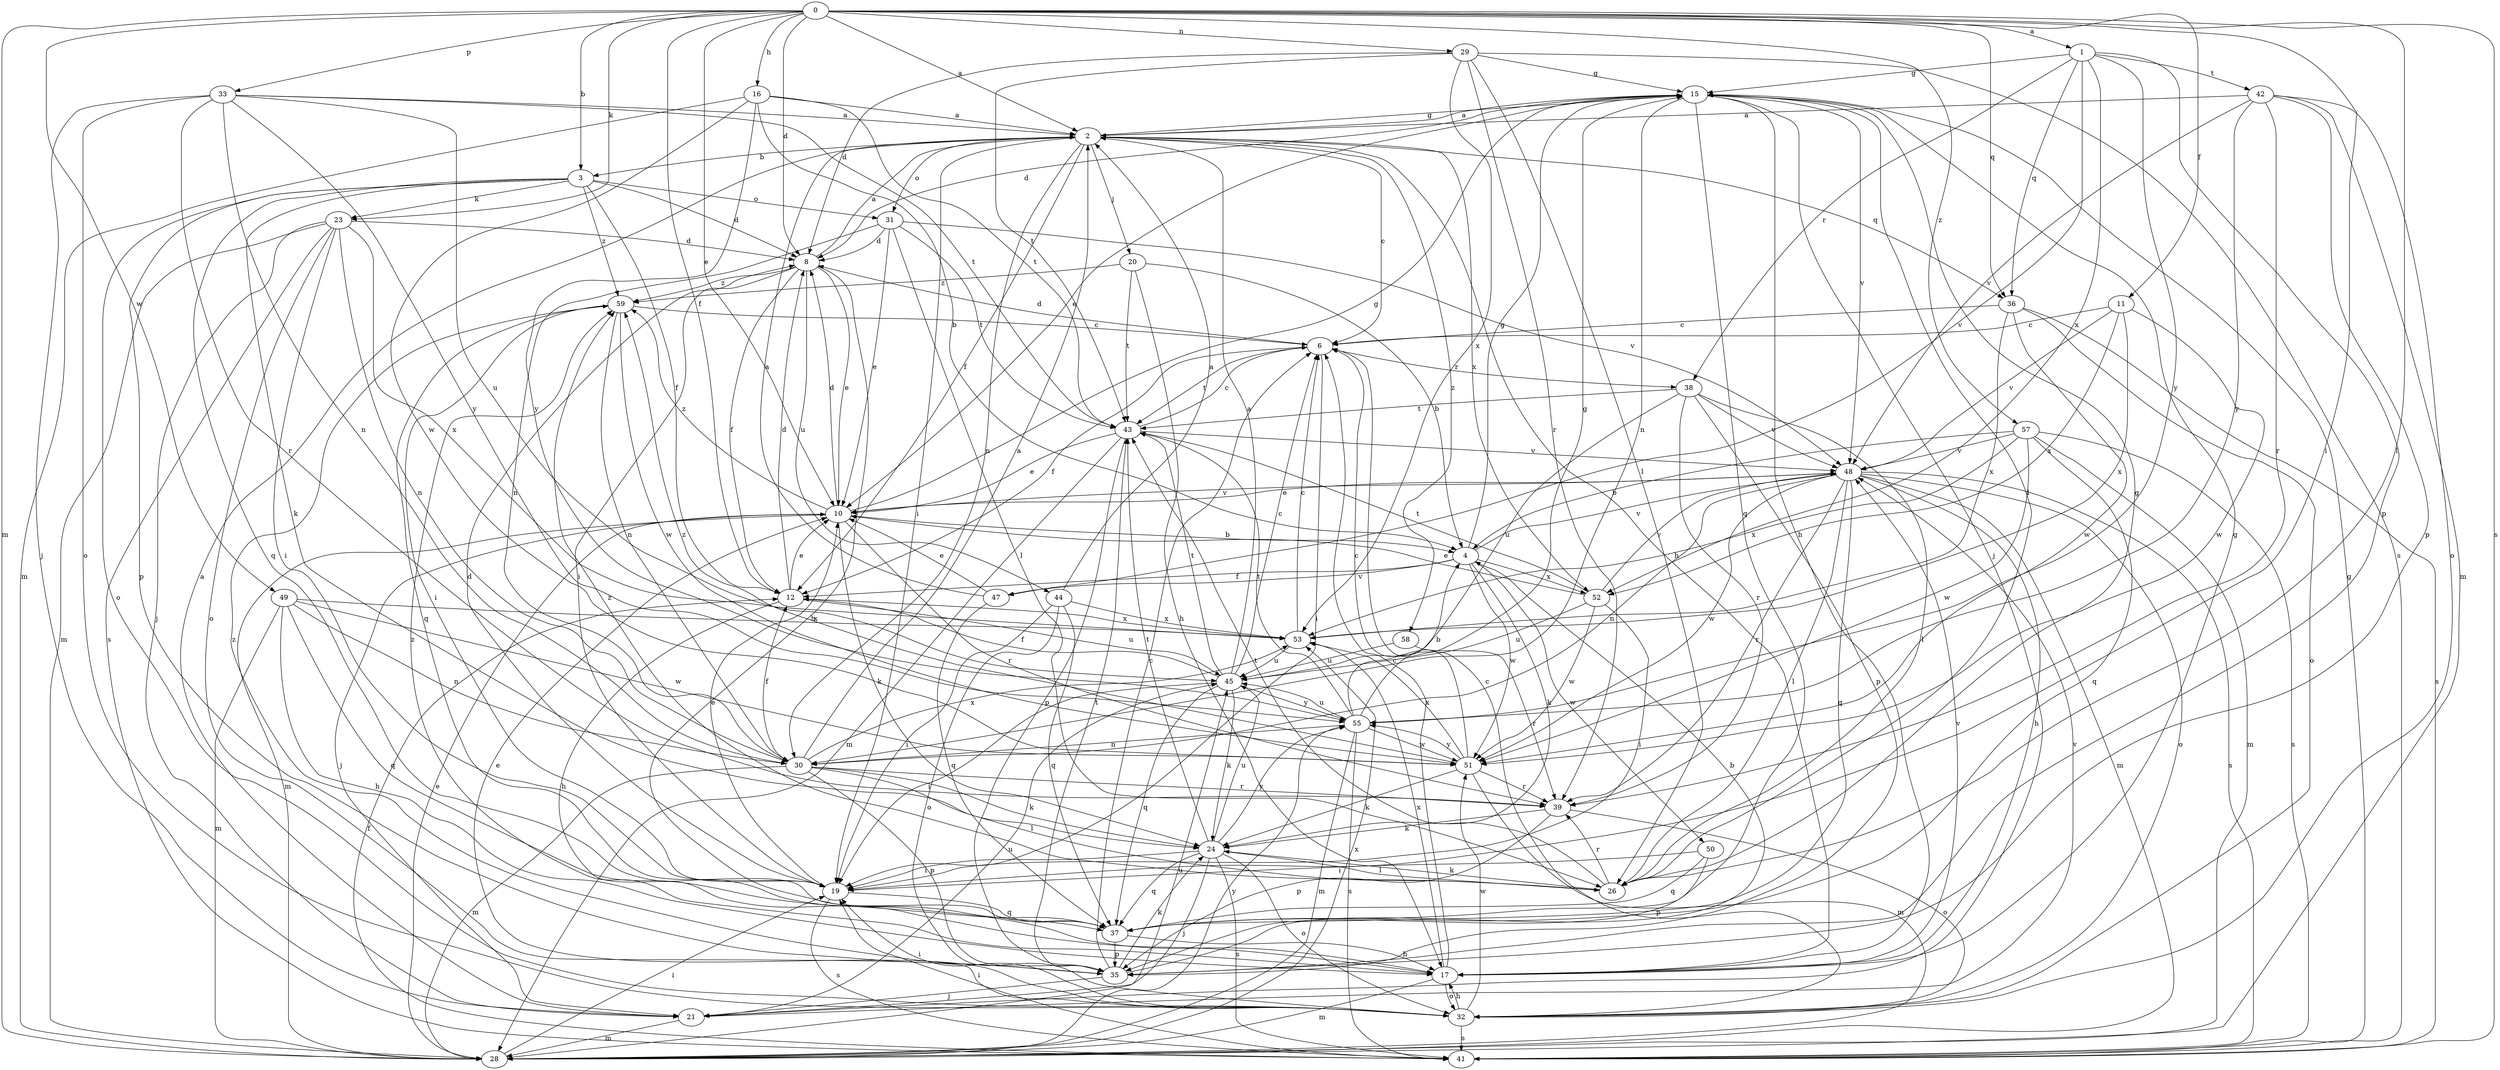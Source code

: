 strict digraph  {
0;
1;
2;
3;
4;
6;
8;
10;
11;
12;
15;
16;
17;
19;
20;
21;
23;
24;
26;
28;
29;
30;
31;
32;
33;
35;
36;
37;
38;
39;
41;
42;
43;
44;
45;
47;
48;
49;
50;
51;
52;
53;
55;
57;
58;
59;
0 -> 1  [label=a];
0 -> 2  [label=a];
0 -> 3  [label=b];
0 -> 8  [label=d];
0 -> 10  [label=e];
0 -> 11  [label=f];
0 -> 12  [label=f];
0 -> 16  [label=h];
0 -> 19  [label=i];
0 -> 23  [label=k];
0 -> 26  [label=l];
0 -> 28  [label=m];
0 -> 29  [label=n];
0 -> 33  [label=p];
0 -> 36  [label=q];
0 -> 41  [label=s];
0 -> 49  [label=w];
0 -> 57  [label=z];
1 -> 15  [label=g];
1 -> 35  [label=p];
1 -> 36  [label=q];
1 -> 38  [label=r];
1 -> 42  [label=t];
1 -> 47  [label=v];
1 -> 52  [label=x];
1 -> 55  [label=y];
2 -> 3  [label=b];
2 -> 6  [label=c];
2 -> 12  [label=f];
2 -> 15  [label=g];
2 -> 17  [label=h];
2 -> 19  [label=i];
2 -> 20  [label=j];
2 -> 30  [label=n];
2 -> 31  [label=o];
2 -> 36  [label=q];
2 -> 52  [label=x];
2 -> 58  [label=z];
3 -> 8  [label=d];
3 -> 12  [label=f];
3 -> 23  [label=k];
3 -> 24  [label=k];
3 -> 31  [label=o];
3 -> 32  [label=o];
3 -> 35  [label=p];
3 -> 37  [label=q];
3 -> 59  [label=z];
4 -> 12  [label=f];
4 -> 15  [label=g];
4 -> 24  [label=k];
4 -> 47  [label=v];
4 -> 48  [label=v];
4 -> 50  [label=w];
4 -> 51  [label=w];
4 -> 52  [label=x];
6 -> 8  [label=d];
6 -> 12  [label=f];
6 -> 19  [label=i];
6 -> 38  [label=r];
6 -> 43  [label=t];
8 -> 2  [label=a];
8 -> 10  [label=e];
8 -> 12  [label=f];
8 -> 17  [label=h];
8 -> 19  [label=i];
8 -> 44  [label=u];
8 -> 59  [label=z];
10 -> 4  [label=b];
10 -> 8  [label=d];
10 -> 15  [label=g];
10 -> 21  [label=j];
10 -> 24  [label=k];
10 -> 28  [label=m];
10 -> 39  [label=r];
10 -> 48  [label=v];
10 -> 59  [label=z];
11 -> 6  [label=c];
11 -> 48  [label=v];
11 -> 51  [label=w];
11 -> 52  [label=x];
11 -> 53  [label=x];
12 -> 8  [label=d];
12 -> 10  [label=e];
12 -> 17  [label=h];
12 -> 45  [label=u];
12 -> 53  [label=x];
15 -> 2  [label=a];
15 -> 8  [label=d];
15 -> 10  [label=e];
15 -> 17  [label=h];
15 -> 21  [label=j];
15 -> 26  [label=l];
15 -> 30  [label=n];
15 -> 37  [label=q];
15 -> 48  [label=v];
16 -> 2  [label=a];
16 -> 4  [label=b];
16 -> 28  [label=m];
16 -> 43  [label=t];
16 -> 51  [label=w];
16 -> 55  [label=y];
17 -> 6  [label=c];
17 -> 15  [label=g];
17 -> 28  [label=m];
17 -> 32  [label=o];
17 -> 48  [label=v];
17 -> 53  [label=x];
17 -> 59  [label=z];
19 -> 8  [label=d];
19 -> 10  [label=e];
19 -> 37  [label=q];
19 -> 41  [label=s];
20 -> 4  [label=b];
20 -> 17  [label=h];
20 -> 43  [label=t];
20 -> 59  [label=z];
21 -> 2  [label=a];
21 -> 28  [label=m];
21 -> 45  [label=u];
21 -> 48  [label=v];
23 -> 8  [label=d];
23 -> 19  [label=i];
23 -> 21  [label=j];
23 -> 28  [label=m];
23 -> 30  [label=n];
23 -> 32  [label=o];
23 -> 41  [label=s];
23 -> 53  [label=x];
24 -> 19  [label=i];
24 -> 21  [label=j];
24 -> 26  [label=l];
24 -> 32  [label=o];
24 -> 37  [label=q];
24 -> 41  [label=s];
24 -> 43  [label=t];
24 -> 45  [label=u];
24 -> 55  [label=y];
26 -> 15  [label=g];
26 -> 24  [label=k];
26 -> 39  [label=r];
26 -> 43  [label=t];
26 -> 59  [label=z];
28 -> 10  [label=e];
28 -> 19  [label=i];
28 -> 45  [label=u];
28 -> 53  [label=x];
28 -> 55  [label=y];
29 -> 8  [label=d];
29 -> 15  [label=g];
29 -> 26  [label=l];
29 -> 39  [label=r];
29 -> 41  [label=s];
29 -> 43  [label=t];
29 -> 53  [label=x];
30 -> 2  [label=a];
30 -> 12  [label=f];
30 -> 24  [label=k];
30 -> 26  [label=l];
30 -> 28  [label=m];
30 -> 35  [label=p];
30 -> 39  [label=r];
30 -> 53  [label=x];
31 -> 8  [label=d];
31 -> 10  [label=e];
31 -> 26  [label=l];
31 -> 30  [label=n];
31 -> 43  [label=t];
31 -> 48  [label=v];
32 -> 6  [label=c];
32 -> 10  [label=e];
32 -> 17  [label=h];
32 -> 19  [label=i];
32 -> 41  [label=s];
32 -> 51  [label=w];
33 -> 2  [label=a];
33 -> 21  [label=j];
33 -> 30  [label=n];
33 -> 32  [label=o];
33 -> 39  [label=r];
33 -> 43  [label=t];
33 -> 45  [label=u];
33 -> 55  [label=y];
35 -> 4  [label=b];
35 -> 6  [label=c];
35 -> 21  [label=j];
35 -> 24  [label=k];
35 -> 43  [label=t];
35 -> 59  [label=z];
36 -> 6  [label=c];
36 -> 32  [label=o];
36 -> 41  [label=s];
36 -> 51  [label=w];
36 -> 53  [label=x];
37 -> 17  [label=h];
37 -> 35  [label=p];
38 -> 26  [label=l];
38 -> 35  [label=p];
38 -> 39  [label=r];
38 -> 43  [label=t];
38 -> 45  [label=u];
38 -> 48  [label=v];
39 -> 24  [label=k];
39 -> 32  [label=o];
39 -> 35  [label=p];
41 -> 12  [label=f];
41 -> 15  [label=g];
41 -> 19  [label=i];
42 -> 2  [label=a];
42 -> 28  [label=m];
42 -> 32  [label=o];
42 -> 35  [label=p];
42 -> 39  [label=r];
42 -> 48  [label=v];
42 -> 55  [label=y];
43 -> 6  [label=c];
43 -> 10  [label=e];
43 -> 28  [label=m];
43 -> 35  [label=p];
43 -> 48  [label=v];
44 -> 2  [label=a];
44 -> 19  [label=i];
44 -> 32  [label=o];
44 -> 37  [label=q];
44 -> 53  [label=x];
45 -> 2  [label=a];
45 -> 6  [label=c];
45 -> 12  [label=f];
45 -> 19  [label=i];
45 -> 24  [label=k];
45 -> 37  [label=q];
45 -> 43  [label=t];
45 -> 55  [label=y];
47 -> 2  [label=a];
47 -> 10  [label=e];
47 -> 37  [label=q];
48 -> 10  [label=e];
48 -> 17  [label=h];
48 -> 26  [label=l];
48 -> 28  [label=m];
48 -> 30  [label=n];
48 -> 32  [label=o];
48 -> 37  [label=q];
48 -> 39  [label=r];
48 -> 41  [label=s];
48 -> 51  [label=w];
49 -> 17  [label=h];
49 -> 28  [label=m];
49 -> 30  [label=n];
49 -> 37  [label=q];
49 -> 51  [label=w];
49 -> 53  [label=x];
50 -> 19  [label=i];
50 -> 35  [label=p];
50 -> 37  [label=q];
51 -> 6  [label=c];
51 -> 24  [label=k];
51 -> 28  [label=m];
51 -> 39  [label=r];
51 -> 53  [label=x];
51 -> 55  [label=y];
51 -> 59  [label=z];
52 -> 10  [label=e];
52 -> 19  [label=i];
52 -> 43  [label=t];
52 -> 45  [label=u];
52 -> 48  [label=v];
52 -> 51  [label=w];
53 -> 6  [label=c];
53 -> 45  [label=u];
55 -> 4  [label=b];
55 -> 15  [label=g];
55 -> 28  [label=m];
55 -> 30  [label=n];
55 -> 41  [label=s];
55 -> 43  [label=t];
55 -> 45  [label=u];
55 -> 51  [label=w];
57 -> 4  [label=b];
57 -> 28  [label=m];
57 -> 37  [label=q];
57 -> 41  [label=s];
57 -> 48  [label=v];
57 -> 51  [label=w];
57 -> 53  [label=x];
58 -> 39  [label=r];
58 -> 45  [label=u];
59 -> 6  [label=c];
59 -> 19  [label=i];
59 -> 30  [label=n];
59 -> 37  [label=q];
59 -> 51  [label=w];
}
